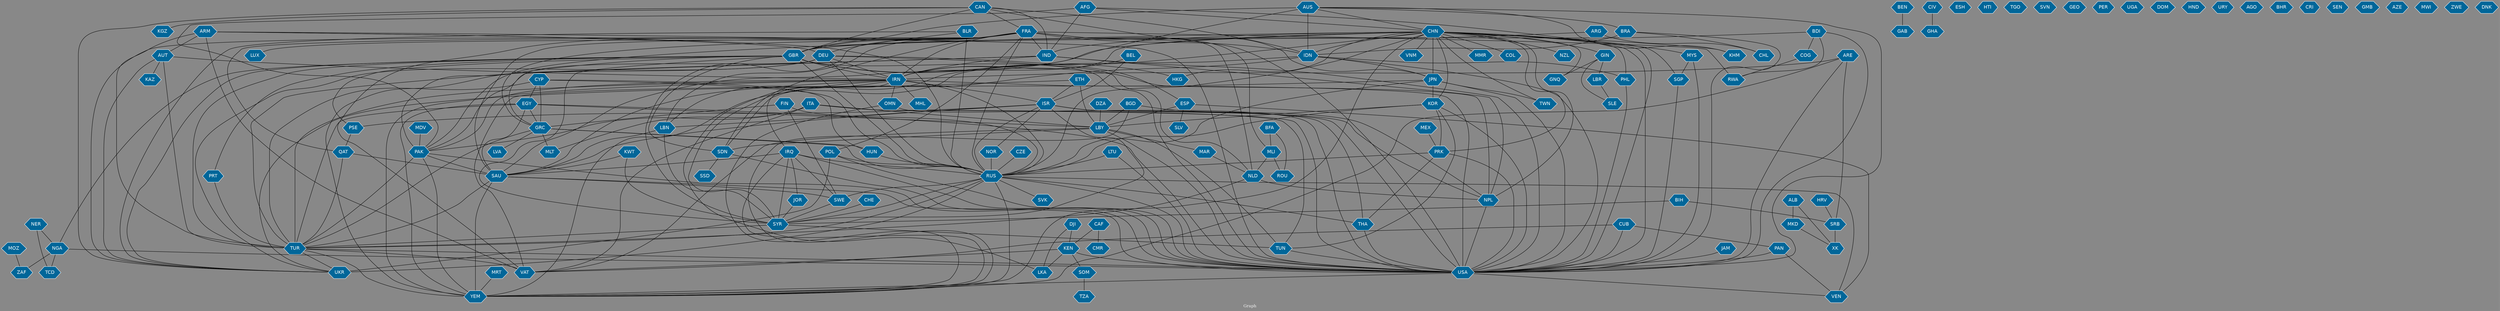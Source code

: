 // Countries together in item graph
graph {
	graph [bgcolor="#888888" fontcolor=white fontsize=12 label="Graph" outputorder=edgesfirst overlap=prism]
	node [color=white fillcolor="#006699" fontcolor=white fontname=Helvetica shape=hexagon style=filled]
	edge [arrowhead=open color=black fontcolor=white fontname=Courier fontsize=12]
		USA [label=USA]
		LBY [label=LBY]
		JPN [label=JPN]
		NPL [label=NPL]
		KAZ [label=KAZ]
		IRN [label=IRN]
		SAU [label=SAU]
		GRC [label=GRC]
		IND [label=IND]
		RUS [label=RUS]
		POL [label=POL]
		GBR [label=GBR]
		YEM [label=YEM]
		NGA [label=NGA]
		UKR [label=UKR]
		DEU [label=DEU]
		SOM [label=SOM]
		MMR [label=MMR]
		AFG [label=AFG]
		IRQ [label=IRQ]
		FRA [label=FRA]
		ETH [label=ETH]
		COL [label=COL]
		CHN [label=CHN]
		SGP [label=SGP]
		BDI [label=BDI]
		SYR [label=SYR]
		ZAF [label=ZAF]
		THA [label=THA]
		ITA [label=ITA]
		CHL [label=CHL]
		IDN [label=IDN]
		KEN [label=KEN]
		XK [label=XK]
		MKD [label=MKD]
		ALB [label=ALB]
		CAN [label=CAN]
		TUR [label=TUR]
		MYS [label=MYS]
		PAK [label=PAK]
		ISR [label=ISR]
		BGD [label=BGD]
		NOR [label=NOR]
		TUN [label=TUN]
		PHL [label=PHL]
		ARG [label=ARG]
		ARM [label=ARM]
		SWE [label=SWE]
		PRK [label=PRK]
		SRB [label=SRB]
		CUB [label=CUB]
		ESP [label=ESP]
		AUS [label=AUS]
		VAT [label=VAT]
		VEN [label=VEN]
		ARE [label=ARE]
		GAB [label=GAB]
		BRA [label=BRA]
		PSE [label=PSE]
		MHL [label=MHL]
		SDN [label=SDN]
		CIV [label=CIV]
		GHA [label=GHA]
		OMN [label=OMN]
		EGY [label=EGY]
		ESH [label=ESH]
		NZL [label=NZL]
		HTI [label=HTI]
		BLR [label=BLR]
		MOZ [label=MOZ]
		MEX [label=MEX]
		TGO [label=TGO]
		LKA [label=LKA]
		MAR [label=MAR]
		NLD [label=NLD]
		AUT [label=AUT]
		SSD [label=SSD]
		FIN [label=FIN]
		MLI [label=MLI]
		CAF [label=CAF]
		HKG [label=HKG]
		CMR [label=CMR]
		TZA [label=TZA]
		KHM [label=KHM]
		LBN [label=LBN]
		KOR [label=KOR]
		CYP [label=CYP]
		HUN [label=HUN]
		MLT [label=MLT]
		SLE [label=SLE]
		JOR [label=JOR]
		LUX [label=LUX]
		TCD [label=TCD]
		HRV [label=HRV]
		NER [label=NER]
		BFA [label=BFA]
		SVN [label=SVN]
		KGZ [label=KGZ]
		CZE [label=CZE]
		GIN [label=GIN]
		ROU [label=ROU]
		GEO [label=GEO]
		PAN [label=PAN]
		PER [label=PER]
		BEN [label=BEN]
		UGA [label=UGA]
		SLV [label=SLV]
		DOM [label=DOM]
		JAM [label=JAM]
		TWN [label=TWN]
		PRT [label=PRT]
		DZA [label=DZA]
		BIH [label=BIH]
		COG [label=COG]
		KWT [label=KWT]
		MDV [label=MDV]
		HND [label=HND]
		RWA [label=RWA]
		MRT [label=MRT]
		URY [label=URY]
		QAT [label=QAT]
		DJI [label=DJI]
		AGO [label=AGO]
		BEL [label=BEL]
		BHR [label=BHR]
		CRI [label=CRI]
		SEN [label=SEN]
		GMB [label=GMB]
		GNQ [label=GNQ]
		AZE [label=AZE]
		LTU [label=LTU]
		MWI [label=MWI]
		ZWE [label=ZWE]
		SVK [label=SVK]
		CHE [label=CHE]
		LBR [label=LBR]
		VNM [label=VNM]
		DNK [label=DNK]
		LVA [label=LVA]
			AUS -- IRN [weight=1]
			IRQ -- RUS [weight=1]
			KWT -- SYR [weight=1]
			GBR -- SDN [weight=3]
			SYR -- TUR [weight=5]
			FRA -- NLD [weight=5]
			CUB -- PAN [weight=2]
			ETH -- LBY [weight=10]
			CHN -- NPL [weight=1]
			FRA -- IRN [weight=6]
			AUT -- TUR [weight=1]
			EGY -- TUR [weight=1]
			SAU -- YEM [weight=73]
			BDI -- GBR [weight=1]
			LBY -- SDN [weight=1]
			RUS -- SVK [weight=1]
			THA -- USA [weight=3]
			RUS -- TUR [weight=1]
			OMN -- USA [weight=1]
			CAN -- GBR [weight=1]
			CAN -- JPN [weight=1]
			CHN -- SAU [weight=1]
			LBY -- TUN [weight=2]
			CYP -- TUR [weight=6]
			MYS -- USA [weight=1]
			ARM -- TUR [weight=20]
			BIH -- SRB [weight=3]
			FRA -- RWA [weight=1]
			EGY -- GRC [weight=1]
			JOR -- SYR [weight=6]
			MLI -- NLD [weight=5]
			FRA -- IND [weight=10]
			GIN -- LBR [weight=1]
			GBR -- PRT [weight=1]
			PHL -- USA [weight=3]
			KOR -- RUS [weight=1]
			BRA -- USA [weight=1]
			TUR -- VAT [weight=8]
			IRQ -- YEM [weight=1]
			USA -- YEM [weight=10]
			PRT -- TUR [weight=1]
			HRV -- SRB [weight=2]
			ARE -- YEM [weight=3]
			SAU -- TUR [weight=3]
			CHN -- PRK [weight=1]
			LTU -- USA [weight=2]
			LBY -- USA [weight=1]
			COG -- RWA [weight=3]
			FIN -- SWE [weight=2]
			PAK -- TUR [weight=1]
			SDN -- SSD [weight=3]
			ITA -- PAK [weight=3]
			ITA -- MLT [weight=1]
			ARE -- SRB [weight=1]
			CAF -- KEN [weight=1]
			AUT -- IRN [weight=4]
			CHN -- GIN [weight=1]
			IDN -- YEM [weight=1]
			FRA -- MLI [weight=4]
			LTU -- RUS [weight=1]
			PRK -- USA [weight=2]
			JPN -- TWN [weight=4]
			DEU -- ESP [weight=1]
			PAK -- YEM [weight=19]
			ARM -- DEU [weight=5]
			ISR -- LBN [weight=1]
			MEX -- PRK [weight=2]
			CHN -- LKA [weight=2]
			AUS -- KHM [weight=3]
			GRC -- LVA [weight=1]
			PSE -- QAT [weight=1]
			IDN -- USA [weight=1]
			BEL -- ISR [weight=1]
			CYP -- RUS [weight=1]
			FRA -- IDN [weight=3]
			CAN -- IDN [weight=1]
			KOR -- PRK [weight=1]
			NGA -- USA [weight=2]
			DEU -- RUS [weight=8]
			JPN -- USA [weight=24]
			KOR -- USA [weight=3]
			CHN -- USA [weight=22]
			EGY -- USA [weight=2]
			GRC -- TUR [weight=2]
			DJI -- KEN [weight=2]
			RUS -- THA [weight=1]
			NOR -- RUS [weight=2]
			KEN -- LKA [weight=2]
			KEN -- VAT [weight=4]
			EGY -- YEM [weight=1]
			AFG -- CHN [weight=2]
			MRT -- YEM [weight=3]
			FIN -- GRC [weight=1]
			TUR -- USA [weight=2]
			ALB -- XK [weight=2]
			CHN -- IDN [weight=8]
			BLR -- RUS [weight=3]
			IND -- USA [weight=1]
			CHN -- IND [weight=2]
			CHE -- SYR [weight=2]
			MAR -- NLD [weight=1]
			CHN -- TWN [weight=5]
			NLD -- TUR [weight=3]
			CHN -- GNQ [weight=1]
			ITA -- VAT [weight=3]
			IDN -- JPN [weight=5]
			CHN -- VNM [weight=1]
			BLR -- UKR [weight=1]
			TUR -- YEM [weight=6]
			SAU -- SWE [weight=1]
			CHN -- COL [weight=1]
			FRA -- SAU [weight=2]
			CHN -- JPN [weight=37]
			BFA -- ROU [weight=3]
			LBN -- SYR [weight=2]
			KWT -- SAU [weight=1]
			ARE -- USA [weight=3]
			IRQ -- SAU [weight=1]
			IRQ -- SYR [weight=24]
			MDV -- PAK [weight=1]
			KOR -- LBY [weight=4]
			BDI -- RWA [weight=1]
			IND -- YEM [weight=4]
			ISR -- USA [weight=10]
			DEU -- GRC [weight=8]
			CUB -- VAT [weight=5]
			GIN -- SLE [weight=1]
			SDN -- USA [weight=1]
			GBR -- RUS [weight=4]
			CAF -- CMR [weight=1]
			KEN -- SOM [weight=17]
			ARM -- VAT [weight=8]
			IRN -- SYR [weight=7]
			ISR -- THA [weight=1]
			GBR -- HKG [weight=2]
			ISR -- RUS [weight=1]
			AUS -- IDN [weight=20]
			POL -- USA [weight=4]
			KEN -- USA [weight=1]
			IDN -- SDN [weight=2]
			TUN -- USA [weight=1]
			GBR -- SYR [weight=5]
			AUS -- GBR [weight=5]
			KOR -- TUN [weight=1]
			AFG -- IND [weight=5]
			GRC -- RUS [weight=9]
			IRN -- RUS [weight=24]
			FRA -- USA [weight=1]
			CIV -- GHA [weight=4]
			JAM -- USA [weight=1]
			ISR -- PSE [weight=21]
			ARE -- IRN [weight=3]
			ESP -- VEN [weight=2]
			IND -- PAK [weight=4]
			FRA -- GBR [weight=4]
			PAK -- USA [weight=1]
			GBR -- NGA [weight=1]
			IRN -- IRQ [weight=4]
			ETH -- VAT [weight=1]
			ISR -- SAU [weight=1]
			CHN -- KHM [weight=2]
			PAN -- VEN [weight=1]
			ARM -- RUS [weight=1]
			FRA -- GRC [weight=1]
			BDI -- COG [weight=1]
			ALB -- MKD [weight=1]
			BRA -- CHL [weight=2]
			LBY -- MAR [weight=1]
			IRN -- MHL [weight=2]
			CHN -- NZL [weight=1]
			BGD -- NPL [weight=1]
			TUR -- UKR [weight=1]
			MKD -- XK [weight=1]
			GBR -- NPL [weight=2]
			CHN -- MMR [weight=4]
			ARG -- CHL [weight=2]
			CHN -- SGP [weight=1]
			PAN -- USA [weight=3]
			CAN -- IND [weight=1]
			OMN -- YEM [weight=1]
			IDN -- PHL [weight=4]
			DEU -- IRN [weight=13]
			LBY -- VAT [weight=1]
			NGA -- ZAF [weight=3]
			GBR -- PSE [weight=1]
			IRQ -- JOR [weight=3]
			FRA -- LUX [weight=1]
			CHN -- PHL [weight=11]
			CYP -- EGY [weight=1]
			ETH -- ISR [weight=1]
			MLI -- ROU [weight=3]
			RUS -- UKR [weight=36]
			ITA -- USA [weight=6]
			LBR -- SLE [weight=1]
			GRC -- HUN [weight=1]
			FRA -- RUS [weight=5]
			IRN -- USA [weight=43]
			QAT -- TUR [weight=1]
			IRN -- TUR [weight=5]
			QAT -- SAU [weight=1]
			AUT -- UKR [weight=1]
			IRN -- SAU [weight=19]
			DZA -- LBY [weight=1]
			BEN -- GAB [weight=1]
			ISR -- NPL [weight=1]
			POL -- RUS [weight=3]
			BGD -- LBY [weight=1]
			FRA -- LBN [weight=2]
			NLD -- NPL [weight=1]
			BFA -- MLI [weight=3]
			BDI -- USA [weight=1]
			DEU -- NLD [weight=1]
			CHN -- KOR [weight=3]
			IRN -- PAK [weight=8]
			AUS -- USA [weight=1]
			NGA -- TCD [weight=2]
			GBR -- USA [weight=1]
			BEL -- IRN [weight=1]
			SYR -- TUN [weight=2]
			AUS -- BRA [weight=2]
			SGP -- USA [weight=1]
			CYP -- HUN [weight=1]
			AUT -- KAZ [weight=1]
			ITA -- TUN [weight=1]
			AUS -- CHN [weight=1]
			DEU -- UKR [weight=6]
			SWE -- SYR [weight=2]
			ARM -- AUT [weight=1]
			RUS -- VEN [weight=1]
			EGY -- SAU [weight=2]
			GBR -- IRN [weight=4]
			DJI -- LKA [weight=2]
			EGY -- LBY [weight=1]
			ITA -- LBY [weight=8]
			ISR -- SYR [weight=2]
			BGD -- YEM [weight=1]
			SOM -- TZA [weight=1]
			BIH -- SYR [weight=2]
			GIN -- GNQ [weight=1]
			IRQ -- USA [weight=8]
			CAN -- UKR [weight=2]
			CHN -- IRN [weight=1]
			NER -- NGA [weight=1]
			AFG -- USA [weight=1]
			IRN -- OMN [weight=3]
			IRN -- YEM [weight=51]
			JPN -- KOR [weight=7]
			ESP -- LBY [weight=1]
			FRA -- VAT [weight=1]
			HUN -- RUS [weight=1]
			GBR -- PAK [weight=1]
			ARG -- GBR [weight=3]
			GBR -- TUR [weight=5]
			MOZ -- ZAF [weight=2]
			BRA -- IDN [weight=3]
			ESP -- SLV [weight=1]
			CAN -- KGZ [weight=1]
			IND -- IRN [weight=1]
			DEU -- TUR [weight=3]
			IRQ -- SWE [weight=1]
			GBR -- UKR [weight=3]
			BLR -- DEU [weight=1]
			ARM -- USA [weight=3]
			CAN -- FRA [weight=1]
			CHN -- RUS [weight=6]
			JPN -- UKR [weight=1]
			RUS -- USA [weight=6]
			FRA -- QAT [weight=1]
			JPN -- RUS [weight=8]
			FRA -- SYR [weight=1]
			ISR -- NOR [weight=1]
			USA -- VEN [weight=2]
			PAK -- SAU [weight=9]
			CUB -- USA [weight=26]
			LBN -- SAU [weight=2]
			FIN -- RUS [weight=3]
			RUS -- SYR [weight=7]
			SRB -- XK [weight=4]
			POL -- UKR [weight=1]
			CHN -- MYS [weight=2]
			RUS -- YEM [weight=7]
			PRK -- THA [weight=1]
			GRC -- MLT [weight=1]
			CHN -- YEM [weight=5]
			PRK -- RUS [weight=2]
			FRA -- POL [weight=1]
			IRN -- ISR [weight=31]
			RUS -- SWE [weight=2]
			CYP -- GRC [weight=4]
			CHN -- PAK [weight=12]
			FRA -- UKR [weight=1]
			MYS -- SGP [weight=1]
			NPL -- USA [weight=3]
			AFG -- PAK [weight=1]
			CZE -- RUS [weight=2]
			IND -- NPL [weight=5]
			NER -- TCD [weight=3]
			FRA -- SDN [weight=3]
			IRN -- LBN [weight=1]
			CHN -- HKG [weight=5]
			SAU -- USA [weight=5]
}